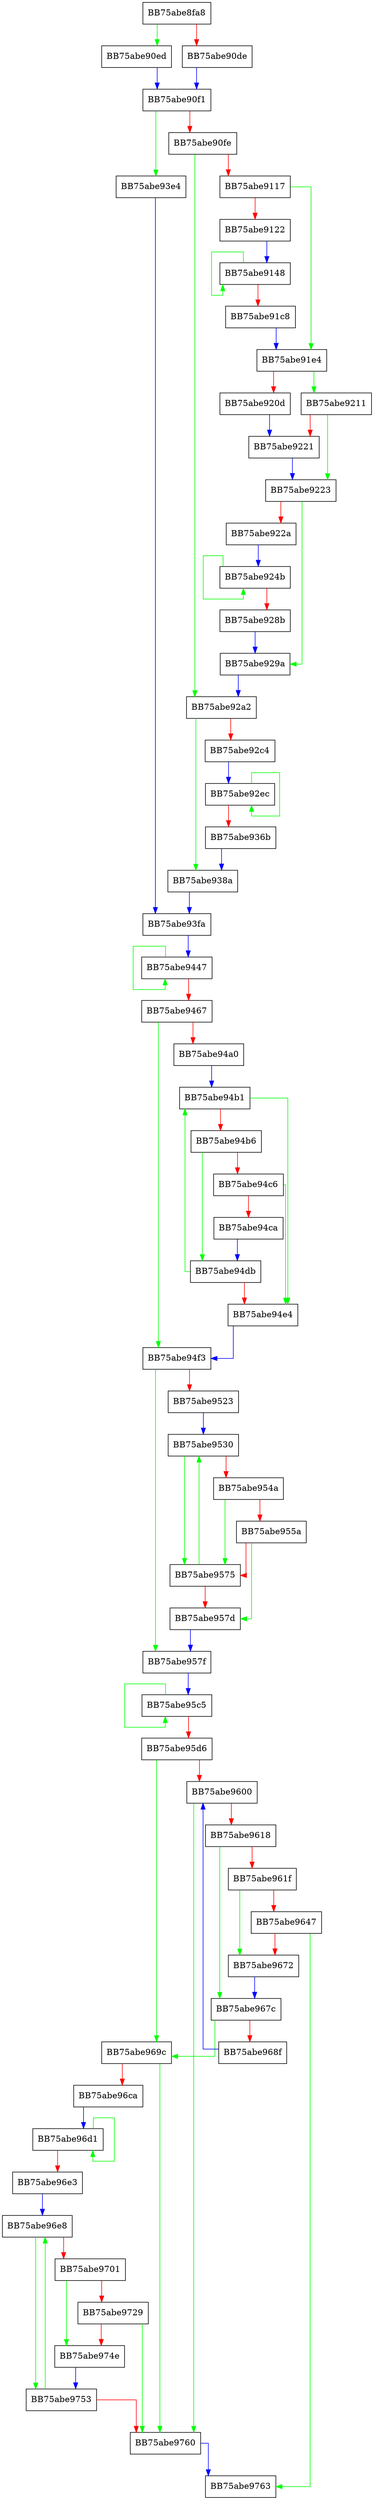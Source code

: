 digraph ZSTD_RowFindBestMatch_dedicatedDictSearch_6_5 {
  node [shape="box"];
  graph [splines=ortho];
  BB75abe8fa8 -> BB75abe90ed [color="green"];
  BB75abe8fa8 -> BB75abe90de [color="red"];
  BB75abe90de -> BB75abe90f1 [color="blue"];
  BB75abe90ed -> BB75abe90f1 [color="blue"];
  BB75abe90f1 -> BB75abe93e4 [color="green"];
  BB75abe90f1 -> BB75abe90fe [color="red"];
  BB75abe90fe -> BB75abe92a2 [color="green"];
  BB75abe90fe -> BB75abe9117 [color="red"];
  BB75abe9117 -> BB75abe91e4 [color="green"];
  BB75abe9117 -> BB75abe9122 [color="red"];
  BB75abe9122 -> BB75abe9148 [color="blue"];
  BB75abe9148 -> BB75abe9148 [color="green"];
  BB75abe9148 -> BB75abe91c8 [color="red"];
  BB75abe91c8 -> BB75abe91e4 [color="blue"];
  BB75abe91e4 -> BB75abe9211 [color="green"];
  BB75abe91e4 -> BB75abe920d [color="red"];
  BB75abe920d -> BB75abe9221 [color="blue"];
  BB75abe9211 -> BB75abe9223 [color="green"];
  BB75abe9211 -> BB75abe9221 [color="red"];
  BB75abe9221 -> BB75abe9223 [color="blue"];
  BB75abe9223 -> BB75abe929a [color="green"];
  BB75abe9223 -> BB75abe922a [color="red"];
  BB75abe922a -> BB75abe924b [color="blue"];
  BB75abe924b -> BB75abe924b [color="green"];
  BB75abe924b -> BB75abe928b [color="red"];
  BB75abe928b -> BB75abe929a [color="blue"];
  BB75abe929a -> BB75abe92a2 [color="blue"];
  BB75abe92a2 -> BB75abe938a [color="green"];
  BB75abe92a2 -> BB75abe92c4 [color="red"];
  BB75abe92c4 -> BB75abe92ec [color="blue"];
  BB75abe92ec -> BB75abe92ec [color="green"];
  BB75abe92ec -> BB75abe936b [color="red"];
  BB75abe936b -> BB75abe938a [color="blue"];
  BB75abe938a -> BB75abe93fa [color="blue"];
  BB75abe93e4 -> BB75abe93fa [color="blue"];
  BB75abe93fa -> BB75abe9447 [color="blue"];
  BB75abe9447 -> BB75abe9447 [color="green"];
  BB75abe9447 -> BB75abe9467 [color="red"];
  BB75abe9467 -> BB75abe94f3 [color="green"];
  BB75abe9467 -> BB75abe94a0 [color="red"];
  BB75abe94a0 -> BB75abe94b1 [color="blue"];
  BB75abe94b1 -> BB75abe94e4 [color="green"];
  BB75abe94b1 -> BB75abe94b6 [color="red"];
  BB75abe94b6 -> BB75abe94db [color="green"];
  BB75abe94b6 -> BB75abe94c6 [color="red"];
  BB75abe94c6 -> BB75abe94e4 [color="green"];
  BB75abe94c6 -> BB75abe94ca [color="red"];
  BB75abe94ca -> BB75abe94db [color="blue"];
  BB75abe94db -> BB75abe94b1 [color="green"];
  BB75abe94db -> BB75abe94e4 [color="red"];
  BB75abe94e4 -> BB75abe94f3 [color="blue"];
  BB75abe94f3 -> BB75abe957f [color="green"];
  BB75abe94f3 -> BB75abe9523 [color="red"];
  BB75abe9523 -> BB75abe9530 [color="blue"];
  BB75abe9530 -> BB75abe9575 [color="green"];
  BB75abe9530 -> BB75abe954a [color="red"];
  BB75abe954a -> BB75abe9575 [color="green"];
  BB75abe954a -> BB75abe955a [color="red"];
  BB75abe955a -> BB75abe957d [color="green"];
  BB75abe955a -> BB75abe9575 [color="red"];
  BB75abe9575 -> BB75abe9530 [color="green"];
  BB75abe9575 -> BB75abe957d [color="red"];
  BB75abe957d -> BB75abe957f [color="blue"];
  BB75abe957f -> BB75abe95c5 [color="blue"];
  BB75abe95c5 -> BB75abe95c5 [color="green"];
  BB75abe95c5 -> BB75abe95d6 [color="red"];
  BB75abe95d6 -> BB75abe969c [color="green"];
  BB75abe95d6 -> BB75abe9600 [color="red"];
  BB75abe9600 -> BB75abe9760 [color="green"];
  BB75abe9600 -> BB75abe9618 [color="red"];
  BB75abe9618 -> BB75abe967c [color="green"];
  BB75abe9618 -> BB75abe961f [color="red"];
  BB75abe961f -> BB75abe9672 [color="green"];
  BB75abe961f -> BB75abe9647 [color="red"];
  BB75abe9647 -> BB75abe9763 [color="green"];
  BB75abe9647 -> BB75abe9672 [color="red"];
  BB75abe9672 -> BB75abe967c [color="blue"];
  BB75abe967c -> BB75abe969c [color="green"];
  BB75abe967c -> BB75abe968f [color="red"];
  BB75abe968f -> BB75abe9600 [color="blue"];
  BB75abe969c -> BB75abe9760 [color="green"];
  BB75abe969c -> BB75abe96ca [color="red"];
  BB75abe96ca -> BB75abe96d1 [color="blue"];
  BB75abe96d1 -> BB75abe96d1 [color="green"];
  BB75abe96d1 -> BB75abe96e3 [color="red"];
  BB75abe96e3 -> BB75abe96e8 [color="blue"];
  BB75abe96e8 -> BB75abe9753 [color="green"];
  BB75abe96e8 -> BB75abe9701 [color="red"];
  BB75abe9701 -> BB75abe974e [color="green"];
  BB75abe9701 -> BB75abe9729 [color="red"];
  BB75abe9729 -> BB75abe9760 [color="green"];
  BB75abe9729 -> BB75abe974e [color="red"];
  BB75abe974e -> BB75abe9753 [color="blue"];
  BB75abe9753 -> BB75abe96e8 [color="green"];
  BB75abe9753 -> BB75abe9760 [color="red"];
  BB75abe9760 -> BB75abe9763 [color="blue"];
}